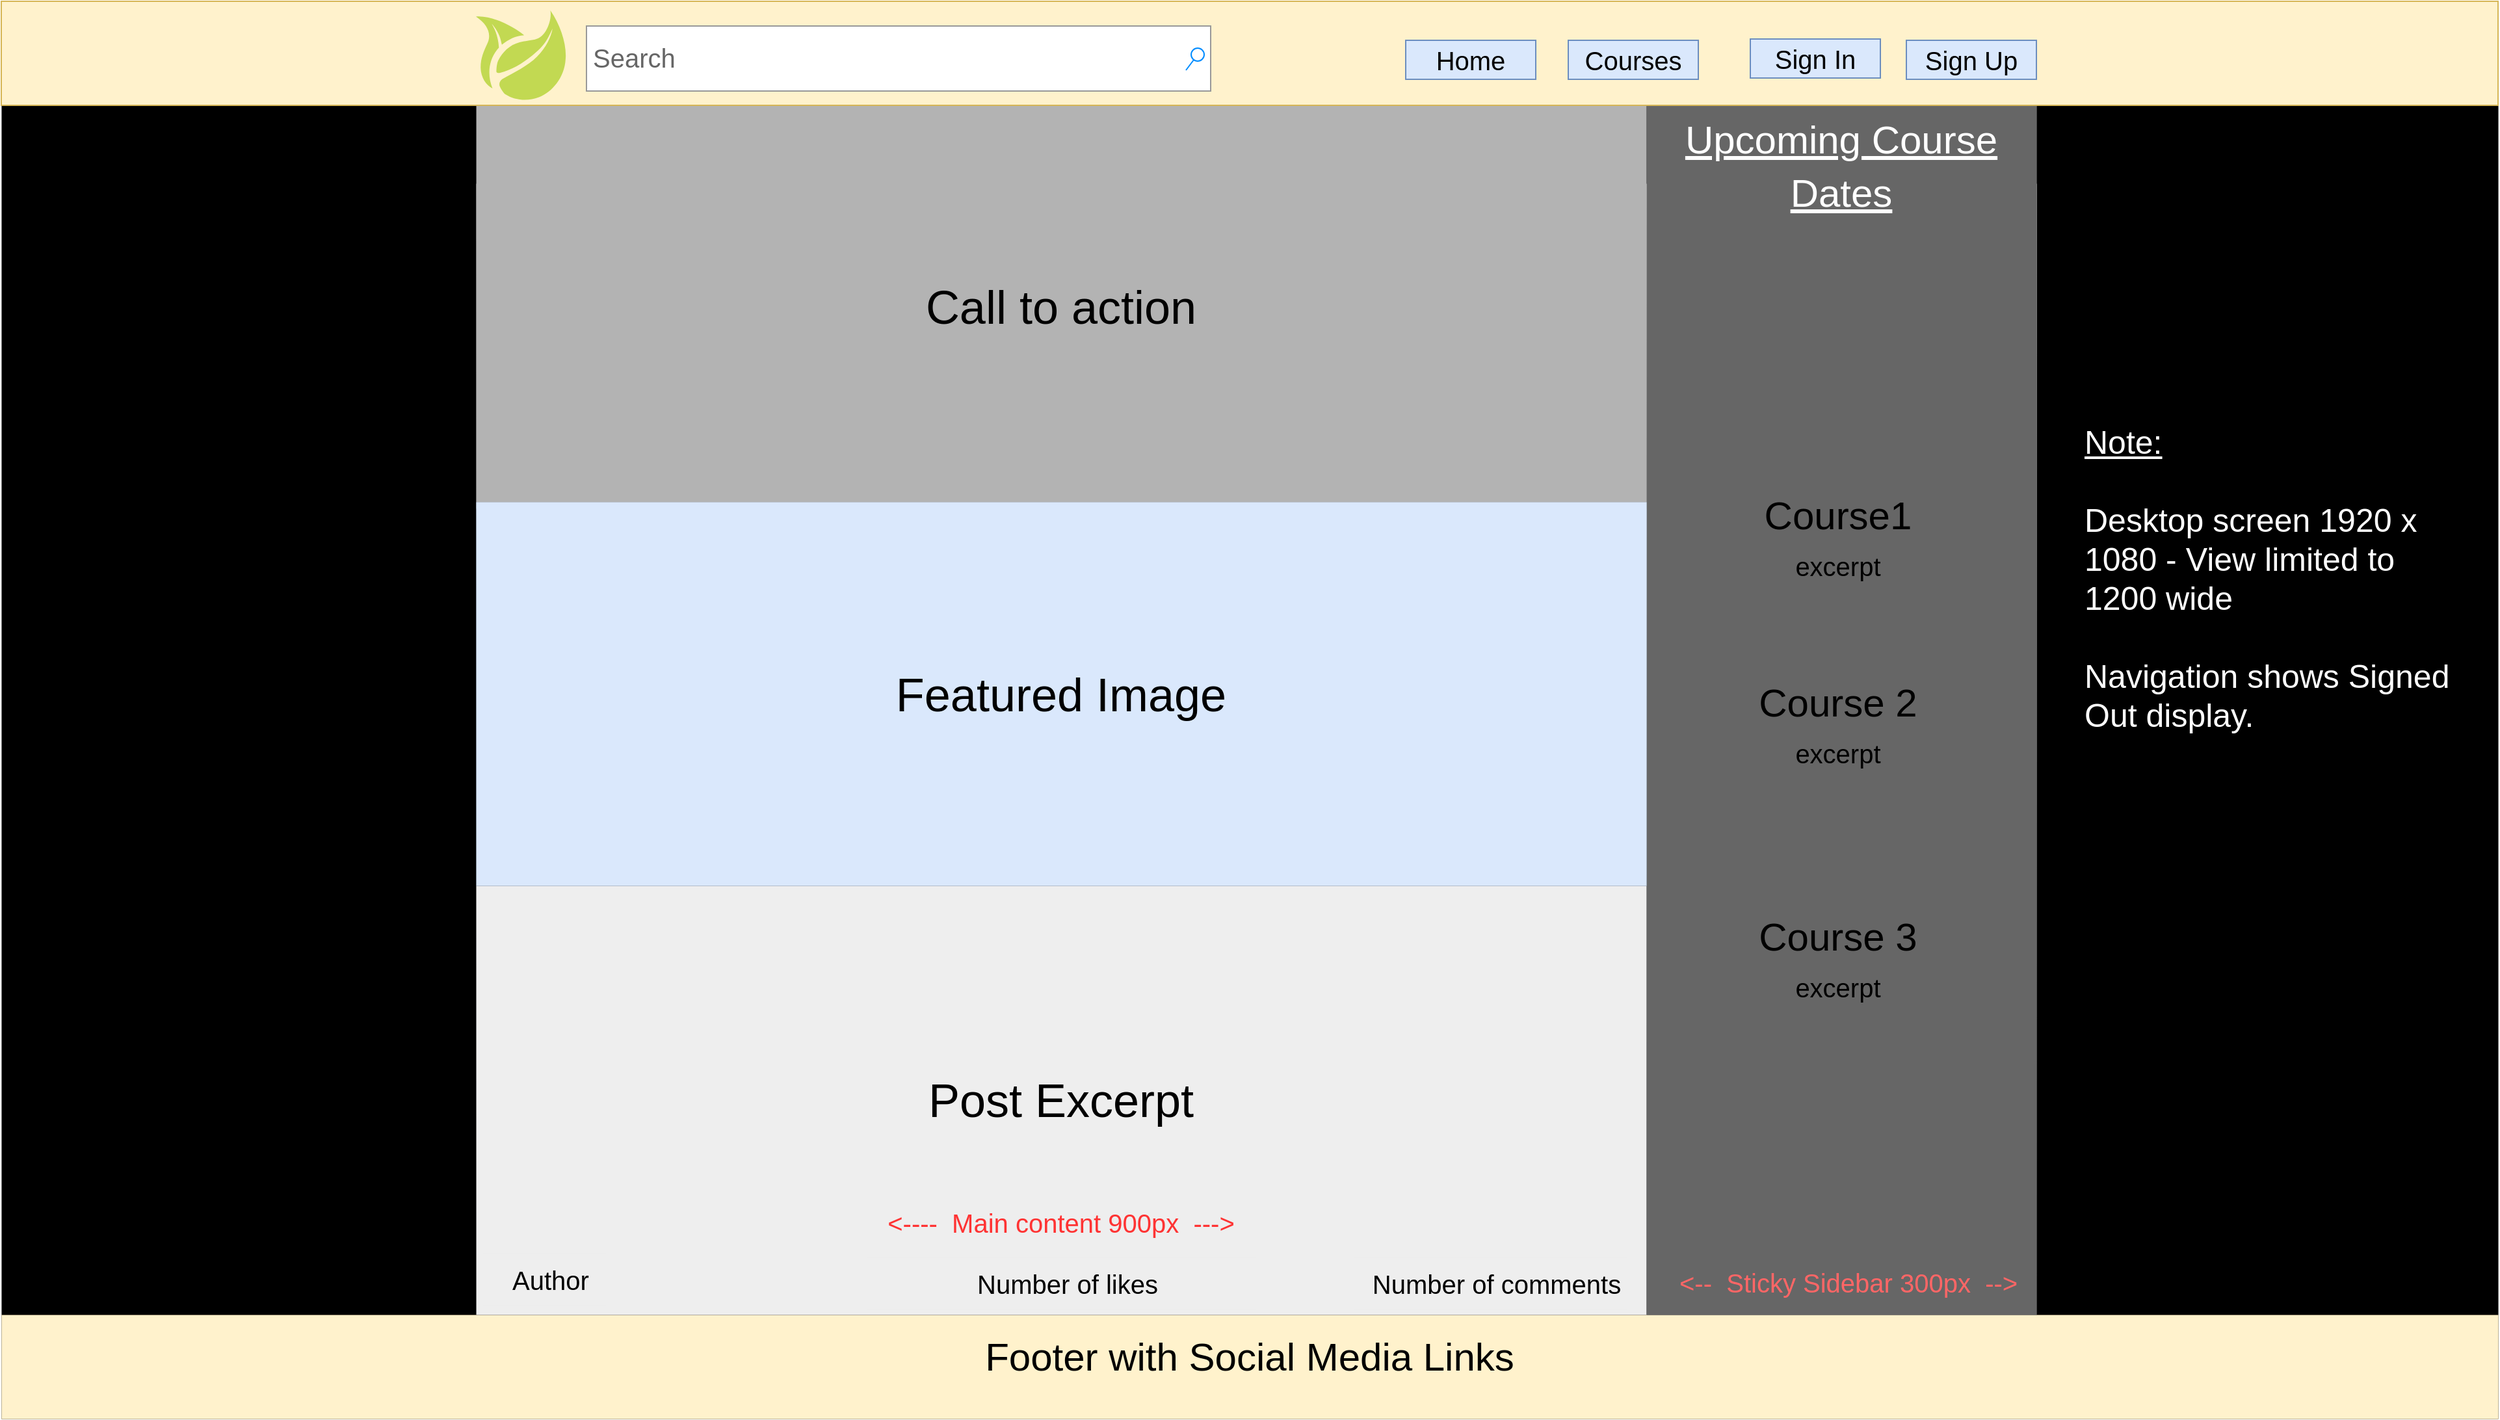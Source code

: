 <mxfile>
    <diagram id="6p_anLCaum74U9-TH2l0" name="Page-1">
        <mxGraphModel dx="2108" dy="2177" grid="1" gridSize="5" guides="1" tooltips="1" connect="1" arrows="1" fold="1" page="1" pageScale="1" pageWidth="1169" pageHeight="827" background="none" math="0" shadow="0">
            <root>
                <mxCell id="0"/>
                <mxCell id="1" parent="0"/>
                <mxCell id="2" value="" style="rounded=0;whiteSpace=wrap;html=1;movable=1;resizable=1;rotatable=1;deletable=1;editable=1;connectable=1;fillColor=#000000;strokeWidth=0;strokeColor=default;align=right;fontColor=#FFFFFF;" parent="1" vertex="1">
                    <mxGeometry x="75" y="-525" width="1920" height="1090" as="geometry"/>
                </mxCell>
                <mxCell id="161" value="" style="rounded=0;whiteSpace=wrap;html=1;fontSize=20;fontColor=#FFFFFF;gradientColor=default;movable=1;resizable=1;rotatable=1;deletable=1;editable=1;connectable=1;strokeWidth=0;" parent="1" vertex="1">
                    <mxGeometry x="440" y="-385" width="1200" height="870" as="geometry"/>
                </mxCell>
                <mxCell id="10" value="&#10;&lt;span style=&quot;color: rgb(0, 0, 0); font-family: Helvetica; font-size: 30px; font-style: normal; font-variant-ligatures: normal; font-variant-caps: normal; font-weight: 400; letter-spacing: normal; orphans: 2; text-indent: 0px; text-transform: none; widows: 2; word-spacing: 0px; -webkit-text-stroke-width: 0px; text-decoration-thickness: initial; text-decoration-style: initial; text-decoration-color: initial; float: none; display: inline !important;&quot;&gt;Footer with Social Media Links&lt;/span&gt;&#10;&#10;" style="rounded=0;whiteSpace=wrap;html=1;strokeWidth=0;align=center;verticalAlign=middle;labelPosition=center;verticalLabelPosition=middle;movable=1;resizable=1;rotatable=1;deletable=1;editable=1;connectable=1;strokeColor=#d6b656;fillColor=#fff2cc;labelBackgroundColor=none;" parent="1" vertex="1">
                    <mxGeometry x="75" y="485" width="1920" height="80" as="geometry"/>
                </mxCell>
                <mxCell id="61" value="&lt;span style=&quot;font-size: 36px;&quot;&gt;&lt;font color=&quot;#000000&quot;&gt;Call to action&lt;/font&gt;&lt;/span&gt;" style="rounded=0;whiteSpace=wrap;html=1;strokeColor=default;strokeWidth=0;fontSize=20;fillColor=#B3B3B3;gradientColor=none;movable=1;resizable=1;rotatable=1;deletable=1;editable=1;connectable=1;fontColor=#FFFFFF;" parent="1" vertex="1">
                    <mxGeometry x="440" y="-445" width="900" height="310" as="geometry"/>
                </mxCell>
                <mxCell id="66" value="&lt;font style=&quot;font-size: 36px;&quot;&gt;Post Excerpt&lt;/font&gt;" style="rounded=0;whiteSpace=wrap;html=1;strokeColor=#36393d;strokeWidth=0;fontSize=30;fillColor=#eeeeee;labelPosition=center;verticalLabelPosition=middle;align=center;verticalAlign=middle;movable=1;resizable=1;rotatable=1;deletable=1;editable=1;connectable=1;" parent="1" vertex="1">
                    <mxGeometry x="440" y="155" width="900" height="330" as="geometry"/>
                </mxCell>
                <mxCell id="39" value="&lt;div style=&quot;line-height: 160%;&quot;&gt;&lt;span style=&quot;background-color: initial;&quot;&gt;&lt;font style=&quot;font-size: 30px;&quot;&gt;&lt;u&gt;Upcoming Course Dates&lt;/u&gt;&lt;/font&gt;&lt;/span&gt;&lt;/div&gt;" style="rounded=0;whiteSpace=wrap;html=1;strokeColor=#FFFFFF;strokeWidth=0;fontSize=25;fillColor=#666666;verticalAlign=top;movable=1;resizable=1;rotatable=1;deletable=1;editable=1;connectable=1;align=center;horizontal=1;gradientColor=none;fontColor=#FFFFFF;" parent="1" vertex="1">
                    <mxGeometry x="1340" y="-445" width="300" height="930" as="geometry"/>
                </mxCell>
                <mxCell id="82" value="&lt;font style=&quot;font-size: 36px;&quot;&gt;Featured Image&lt;/font&gt;" style="rounded=0;whiteSpace=wrap;html=1;strokeColor=#6c8ebf;strokeWidth=0;fillColor=#dae8fc;movable=1;resizable=1;rotatable=1;deletable=1;editable=1;connectable=1;" parent="1" vertex="1">
                    <mxGeometry x="440" y="-140" width="900" height="295" as="geometry"/>
                </mxCell>
                <mxCell id="100" value="Author" style="rounded=0;whiteSpace=wrap;html=1;strokeColor=none;strokeWidth=0;fontSize=20;fillColor=#eeeeee;align=center;spacingLeft=10;verticalAlign=middle;movable=1;resizable=1;rotatable=1;deletable=1;editable=1;connectable=1;" parent="1" vertex="1">
                    <mxGeometry x="445" y="437.5" width="95" height="40" as="geometry"/>
                </mxCell>
                <mxCell id="101" value="Number of likes" style="rounded=0;whiteSpace=wrap;html=1;strokeColor=none;strokeWidth=0;fontSize=20;fillColor=#eeeeee;align=center;spacingLeft=10;verticalAlign=middle;movable=1;resizable=1;rotatable=1;deletable=1;editable=1;connectable=1;" parent="1" vertex="1">
                    <mxGeometry x="740" y="441" width="300" height="40" as="geometry"/>
                </mxCell>
                <mxCell id="102" value="Number of comments" style="rounded=0;whiteSpace=wrap;html=1;strokeColor=none;strokeWidth=0;fontSize=20;fillColor=#eeeeee;align=center;spacingLeft=10;verticalAlign=middle;movable=1;resizable=1;rotatable=1;deletable=1;editable=1;connectable=1;" parent="1" vertex="1">
                    <mxGeometry x="1115" y="441" width="210" height="40" as="geometry"/>
                </mxCell>
                <mxCell id="147" value="&lt;font color=&quot;#000000&quot;&gt;Course1&lt;br&gt;&lt;font style=&quot;font-size: 20px;&quot;&gt;excerpt&lt;/font&gt;&lt;br&gt;&lt;br&gt;&lt;br&gt;Course 2&lt;br&gt;&lt;font style=&quot;font-size: 20px;&quot;&gt;excerpt&lt;/font&gt;&lt;br&gt;&lt;br&gt;&lt;br&gt;&lt;br&gt;Course 3&lt;br&gt;&lt;font style=&quot;font-size: 20px;&quot;&gt;excerpt&lt;/font&gt;&lt;/font&gt;&lt;br&gt;&lt;div&gt;&lt;/div&gt;" style="text;strokeColor=none;fillColor=none;html=1;whiteSpace=wrap;verticalAlign=middle;overflow=hidden;strokeWidth=0;fontSize=30;align=center;movable=1;resizable=1;rotatable=1;deletable=1;editable=1;connectable=1;fontColor=#FFFFFF;" parent="1" vertex="1">
                    <mxGeometry x="1355" y="-285" width="265" height="670" as="geometry"/>
                </mxCell>
                <mxCell id="159" value="&lt;font color=&quot;#ff6666&quot; style=&quot;font-size: 20px;&quot;&gt;&amp;nbsp; &amp;lt;--&amp;nbsp; Sticky Sidebar 300px&amp;nbsp; --&amp;gt;&lt;/font&gt;" style="text;html=1;strokeColor=none;fillColor=none;align=center;verticalAlign=middle;whiteSpace=wrap;rounded=0;strokeWidth=0;fontSize=25;fontColor=#FFFFFF;movable=1;resizable=1;rotatable=1;deletable=1;editable=1;connectable=1;" parent="1" vertex="1">
                    <mxGeometry x="1340" y="430" width="300" height="55" as="geometry"/>
                </mxCell>
                <mxCell id="160" value="&lt;font color=&quot;#ff3333&quot; style=&quot;font-size: 20px;&quot;&gt;&amp;lt;----&amp;nbsp; Main content 900px&amp;nbsp; ---&amp;gt;&lt;/font&gt;" style="text;html=1;strokeColor=none;fillColor=none;align=center;verticalAlign=middle;whiteSpace=wrap;rounded=0;fontColor=#FFFFFF;movable=1;resizable=1;rotatable=1;deletable=1;editable=1;connectable=1;strokeWidth=0;" parent="1" vertex="1">
                    <mxGeometry x="440" y="386" width="900" height="55" as="geometry"/>
                </mxCell>
                <mxCell id="170" value="" style="rounded=0;whiteSpace=wrap;html=1;fillColor=#fff2cc;strokeColor=#d6b656;movable=1;resizable=1;rotatable=1;deletable=1;editable=1;connectable=1;" parent="1" vertex="1">
                    <mxGeometry x="75" y="-525" width="1920" height="80" as="geometry"/>
                </mxCell>
                <mxCell id="171" value="&lt;font style=&quot;font-size: 20px;&quot;&gt;Sign Up&lt;/font&gt;" style="rounded=0;whiteSpace=wrap;html=1;strokeColor=#6c8ebf;fillColor=#dae8fc;verticalAlign=middle;align=center;movable=1;resizable=1;rotatable=1;deletable=1;editable=1;connectable=1;" parent="1" vertex="1">
                    <mxGeometry x="1540" y="-495" width="100" height="30" as="geometry"/>
                </mxCell>
                <mxCell id="172" value="&lt;span style=&quot;font-size: 20px;&quot;&gt;Sign In&lt;/span&gt;" style="rounded=0;whiteSpace=wrap;html=1;strokeColor=#6c8ebf;fillColor=#dae8fc;verticalAlign=middle;align=center;movable=1;resizable=1;rotatable=1;deletable=1;editable=1;connectable=1;" parent="1" vertex="1">
                    <mxGeometry x="1420" y="-496" width="100" height="30" as="geometry"/>
                </mxCell>
                <mxCell id="173" value="&lt;font style=&quot;font-size: 20px;&quot;&gt;Courses&lt;/font&gt;" style="rounded=0;whiteSpace=wrap;html=1;strokeColor=#6c8ebf;fillColor=#dae8fc;verticalAlign=middle;align=center;movable=1;resizable=1;rotatable=1;deletable=1;editable=1;connectable=1;" parent="1" vertex="1">
                    <mxGeometry x="1280" y="-495" width="100" height="30" as="geometry"/>
                </mxCell>
                <mxCell id="174" value="&lt;font style=&quot;font-size: 20px;&quot;&gt;Home&lt;/font&gt;" style="rounded=0;whiteSpace=wrap;html=1;strokeColor=#6c8ebf;fillColor=#dae8fc;verticalAlign=middle;align=center;movable=1;resizable=1;rotatable=1;deletable=1;editable=1;connectable=1;" parent="1" vertex="1">
                    <mxGeometry x="1155" y="-495" width="100" height="30" as="geometry"/>
                </mxCell>
                <mxCell id="175" value="&lt;font style=&quot;font-size: 20px;&quot;&gt;Search&lt;/font&gt;" style="strokeWidth=1;shadow=0;dashed=0;align=center;html=1;shape=mxgraph.mockup.forms.searchBox;strokeColor=#999999;mainText=;strokeColor2=#008cff;fontColor=#666666;fontSize=17;align=left;spacingLeft=3;fillColor=#FFFFFF;movable=1;resizable=1;rotatable=1;deletable=1;editable=1;connectable=1;" parent="1" vertex="1">
                    <mxGeometry x="525" y="-506" width="480" height="50" as="geometry"/>
                </mxCell>
                <mxCell id="176" value="" style="dashed=0;outlineConnect=0;html=1;align=center;labelPosition=center;verticalLabelPosition=bottom;verticalAlign=top;shape=mxgraph.weblogos.freshbump;fillColor=#C2D952;strokeColor=none;fontSize=20;fontColor=#000000;movable=1;resizable=1;rotatable=1;deletable=1;editable=1;connectable=1;" parent="1" vertex="1">
                    <mxGeometry x="440" y="-518" width="70" height="70" as="geometry"/>
                </mxCell>
                <mxCell id="177" value="&lt;font color=&quot;#ffffff&quot;&gt;&lt;span style=&quot;border-color: var(--border-color); font-size: 25px;&quot;&gt;&lt;u&gt;Note:&lt;/u&gt;&lt;br&gt;&lt;br&gt;Desktop screen 1920 x 1080 -&amp;nbsp;&lt;/span&gt;&lt;span style=&quot;border-color: var(--border-color); font-size: 25px; background-color: initial;&quot;&gt;View limited to 1200 wide&lt;br&gt;&lt;br&gt;Navigation shows Signed Out display.&lt;br&gt;&lt;/span&gt;&lt;/font&gt;" style="text;html=1;strokeColor=none;fillColor=none;align=left;verticalAlign=middle;whiteSpace=wrap;rounded=0;fontSize=20;fontColor=#000000;spacingLeft=10;movable=1;resizable=1;rotatable=1;deletable=1;editable=1;connectable=1;" parent="1" vertex="1">
                    <mxGeometry x="1665" y="-390" width="310" height="615" as="geometry"/>
                </mxCell>
            </root>
        </mxGraphModel>
    </diagram>
</mxfile>
